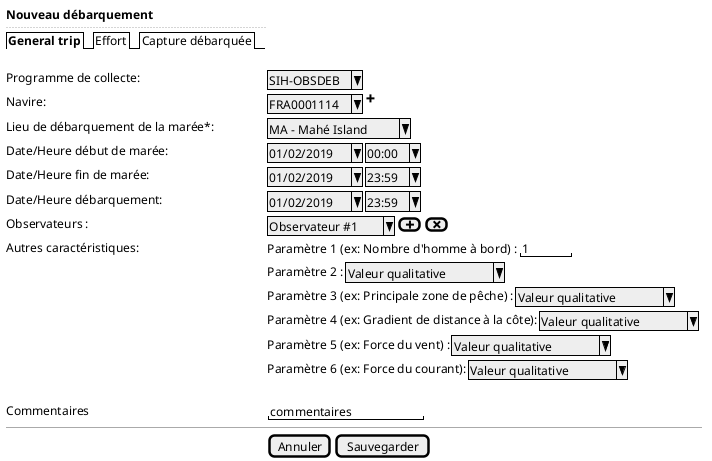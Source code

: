 @startsalt
{
  <b>Nouveau débarquement
  ..
  {/ <b>General trip | Effort | Capture débarquée }
  .
  Programme de collecte:    | { ^SIH-OBSDEB^ }
  Navire:                   | { ^FRA0001114^ | <&plus> }
  Lieu de débarquement de la marée*:     | { ^MA - Mahé Island^ }
  Date/Heure début de marée:  | { ^01/02/2019^ | ^00:00^ }
  Date/Heure fin de marée:  | { ^01/02/2019^ | ^23:59^ }
  Date/Heure débarquement:  | { ^01/02/2019^ | ^23:59^ }
  Observateurs :            | { ^Observateur #1^ | [<&plus>] | [<&x>]}
  Autres caractéristiques:  | { Paramètre 1 (ex: Nombre d'homme à bord) : | "   1  " }
  .                         | { Paramètre 2 : | ^Valeur qualitative^ }
  .                         | { Paramètre 3 (ex: Principale zone de pêche) : | ^Valeur qualitative^ }
  .                         | { Paramètre 4 (ex: Gradient de distance à la côte): | ^Valeur qualitative^ }
  .                         | { Paramètre 5 (ex: Force du vent) : | ^Valeur qualitative^ }
  .                         | { Paramètre 6 (ex: Force du courant): | ^Valeur qualitative^ }
  .
  Commentaires              | { "commentaires       "}

  -- | --

  .                          | {[Annuler] | [Sauvegarder]}
}
@endsalt
